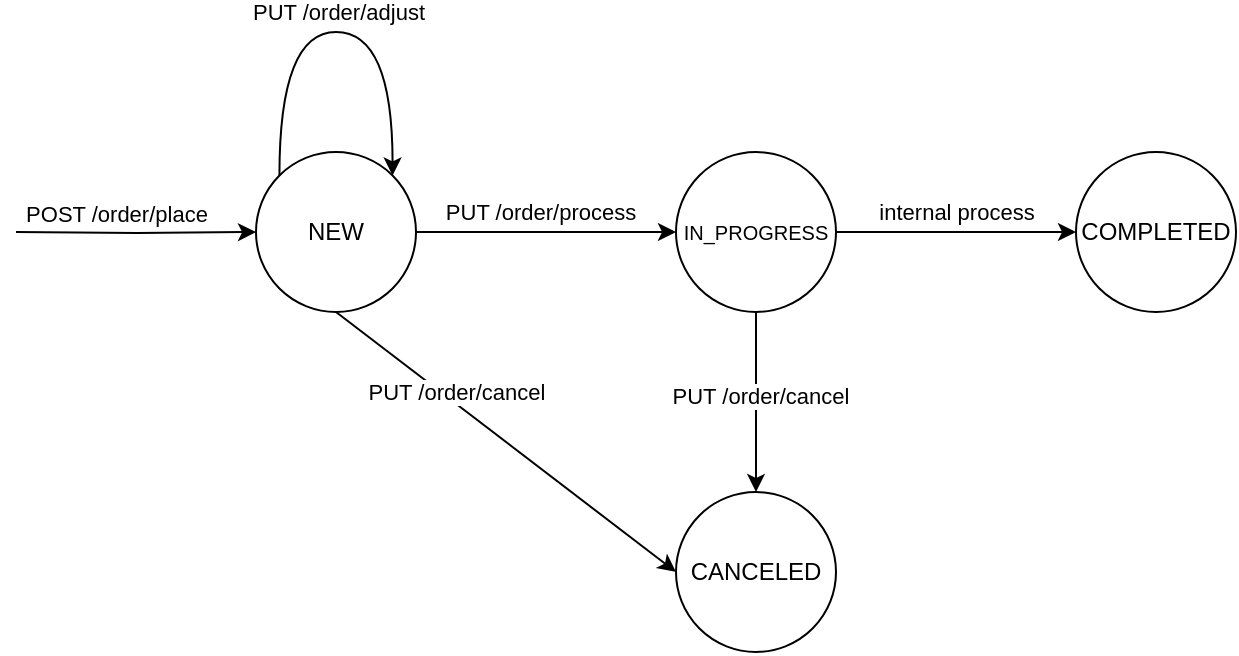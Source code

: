 <mxfile version="22.1.21" type="device">
  <diagram name="Страница — 1" id="OYvA9eo5edqegS3Lmh7p">
    <mxGraphModel dx="1434" dy="892" grid="1" gridSize="10" guides="1" tooltips="1" connect="1" arrows="1" fold="1" page="1" pageScale="1" pageWidth="827" pageHeight="1169" background="#ffffff" math="0" shadow="0">
      <root>
        <mxCell id="0" />
        <mxCell id="1" parent="0" />
        <mxCell id="LU8rG-0jzyaB3u_yu2AV-8" style="edgeStyle=none;rounded=0;orthogonalLoop=1;jettySize=auto;html=1;exitX=1;exitY=0.5;exitDx=0;exitDy=0;entryX=0;entryY=0.5;entryDx=0;entryDy=0;" parent="1" source="LU8rG-0jzyaB3u_yu2AV-1" target="LU8rG-0jzyaB3u_yu2AV-7" edge="1">
          <mxGeometry relative="1" as="geometry" />
        </mxCell>
        <mxCell id="LU8rG-0jzyaB3u_yu2AV-15" value="PUT /order/process" style="edgeLabel;html=1;align=center;verticalAlign=middle;resizable=0;points=[];" parent="LU8rG-0jzyaB3u_yu2AV-8" vertex="1" connectable="0">
          <mxGeometry x="-0.044" y="4" relative="1" as="geometry">
            <mxPoint y="-6" as="offset" />
          </mxGeometry>
        </mxCell>
        <mxCell id="LU8rG-0jzyaB3u_yu2AV-11" style="edgeStyle=none;rounded=0;orthogonalLoop=1;jettySize=auto;html=1;exitX=0.5;exitY=1;exitDx=0;exitDy=0;entryX=0;entryY=0.5;entryDx=0;entryDy=0;" parent="1" source="LU8rG-0jzyaB3u_yu2AV-1" target="LU8rG-0jzyaB3u_yu2AV-4" edge="1">
          <mxGeometry relative="1" as="geometry" />
        </mxCell>
        <mxCell id="LU8rG-0jzyaB3u_yu2AV-23" value="PUT /order/cancel" style="edgeLabel;html=1;align=center;verticalAlign=middle;resizable=0;points=[];" parent="LU8rG-0jzyaB3u_yu2AV-11" vertex="1" connectable="0">
          <mxGeometry x="-0.022" relative="1" as="geometry">
            <mxPoint x="-23" y="-24" as="offset" />
          </mxGeometry>
        </mxCell>
        <mxCell id="LU8rG-0jzyaB3u_yu2AV-1" value="NEW" style="ellipse;whiteSpace=wrap;html=1;aspect=fixed;" parent="1" vertex="1">
          <mxGeometry x="230" y="260" width="80" height="80" as="geometry" />
        </mxCell>
        <mxCell id="LU8rG-0jzyaB3u_yu2AV-4" value="CANCELED" style="ellipse;whiteSpace=wrap;html=1;aspect=fixed;" parent="1" vertex="1">
          <mxGeometry x="440" y="430" width="80" height="80" as="geometry" />
        </mxCell>
        <mxCell id="LU8rG-0jzyaB3u_yu2AV-6" value="COMPLETED" style="ellipse;whiteSpace=wrap;html=1;aspect=fixed;" parent="1" vertex="1">
          <mxGeometry x="640" y="260" width="80" height="80" as="geometry" />
        </mxCell>
        <mxCell id="LU8rG-0jzyaB3u_yu2AV-10" style="edgeStyle=none;rounded=0;orthogonalLoop=1;jettySize=auto;html=1;exitX=0.5;exitY=1;exitDx=0;exitDy=0;" parent="1" source="LU8rG-0jzyaB3u_yu2AV-7" target="LU8rG-0jzyaB3u_yu2AV-4" edge="1">
          <mxGeometry relative="1" as="geometry" />
        </mxCell>
        <mxCell id="LU8rG-0jzyaB3u_yu2AV-22" value="PUT /order/cancel" style="edgeLabel;html=1;align=center;verticalAlign=middle;resizable=0;points=[];" parent="LU8rG-0jzyaB3u_yu2AV-10" vertex="1" connectable="0">
          <mxGeometry x="-0.079" y="2" relative="1" as="geometry">
            <mxPoint as="offset" />
          </mxGeometry>
        </mxCell>
        <mxCell id="LU8rG-0jzyaB3u_yu2AV-7" value="&lt;font style=&quot;font-size: 10px;&quot;&gt;IN_PROGRESS&lt;/font&gt;" style="ellipse;whiteSpace=wrap;html=1;aspect=fixed;" parent="1" vertex="1">
          <mxGeometry x="440" y="260" width="80" height="80" as="geometry" />
        </mxCell>
        <mxCell id="LU8rG-0jzyaB3u_yu2AV-9" style="edgeStyle=none;rounded=0;orthogonalLoop=1;jettySize=auto;html=1;exitX=1;exitY=0.5;exitDx=0;exitDy=0;entryX=0;entryY=0.5;entryDx=0;entryDy=0;" parent="1" source="LU8rG-0jzyaB3u_yu2AV-7" target="LU8rG-0jzyaB3u_yu2AV-6" edge="1">
          <mxGeometry relative="1" as="geometry" />
        </mxCell>
        <mxCell id="LU8rG-0jzyaB3u_yu2AV-19" value="internal process" style="edgeLabel;html=1;align=center;verticalAlign=middle;resizable=0;points=[];" parent="LU8rG-0jzyaB3u_yu2AV-9" vertex="1" connectable="0">
          <mxGeometry x="-0.041" y="-1" relative="1" as="geometry">
            <mxPoint x="2" y="-11" as="offset" />
          </mxGeometry>
        </mxCell>
        <mxCell id="LU8rG-0jzyaB3u_yu2AV-17" style="edgeStyle=orthogonalEdgeStyle;rounded=0;orthogonalLoop=1;jettySize=auto;html=1;exitX=1;exitY=0.5;exitDx=0;exitDy=0;" parent="1" target="LU8rG-0jzyaB3u_yu2AV-1" edge="1">
          <mxGeometry relative="1" as="geometry">
            <mxPoint x="110" y="300" as="sourcePoint" />
          </mxGeometry>
        </mxCell>
        <mxCell id="LU8rG-0jzyaB3u_yu2AV-18" value="POST /order/place" style="edgeLabel;html=1;align=center;verticalAlign=middle;resizable=0;points=[];" parent="LU8rG-0jzyaB3u_yu2AV-17" vertex="1" connectable="0">
          <mxGeometry x="-0.236" y="-2" relative="1" as="geometry">
            <mxPoint x="4" y="-12" as="offset" />
          </mxGeometry>
        </mxCell>
        <mxCell id="LU8rG-0jzyaB3u_yu2AV-20" style="edgeStyle=orthogonalEdgeStyle;rounded=0;orthogonalLoop=1;jettySize=auto;html=1;exitX=0;exitY=0;exitDx=0;exitDy=0;entryX=1;entryY=0;entryDx=0;entryDy=0;curved=1;" parent="1" source="LU8rG-0jzyaB3u_yu2AV-1" target="LU8rG-0jzyaB3u_yu2AV-1" edge="1">
          <mxGeometry relative="1" as="geometry">
            <Array as="points">
              <mxPoint x="242" y="200" />
              <mxPoint x="298" y="200" />
            </Array>
          </mxGeometry>
        </mxCell>
        <mxCell id="LU8rG-0jzyaB3u_yu2AV-21" value="PUT /order/adjust" style="edgeLabel;html=1;align=center;verticalAlign=middle;resizable=0;points=[];" parent="LU8rG-0jzyaB3u_yu2AV-20" vertex="1" connectable="0">
          <mxGeometry x="-0.056" y="1" relative="1" as="geometry">
            <mxPoint x="6" y="-9" as="offset" />
          </mxGeometry>
        </mxCell>
      </root>
    </mxGraphModel>
  </diagram>
</mxfile>
